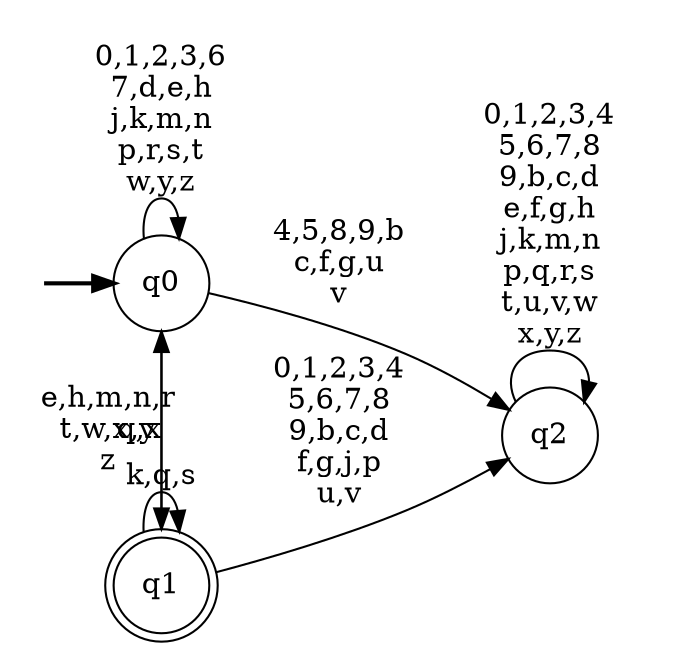 digraph BlueStar {
__start0 [style = invis, shape = none, label = "", width = 0, height = 0];

rankdir=LR;
size="8,5";

s0 [style="filled", color="black", fillcolor="white" shape="circle", label="q0"];
s1 [style="rounded,filled", color="black", fillcolor="white" shape="doublecircle", label="q1"];
s2 [style="filled", color="black", fillcolor="white" shape="circle", label="q2"];
subgraph cluster_main { 
	graph [pad=".75", ranksep="0.15", nodesep="0.15"];
	 style=invis; 
	__start0 -> s0 [penwidth=2];
}
s0 -> s0 [label="0,1,2,3,6\n7,d,e,h\nj,k,m,n\np,r,s,t\nw,y,z"];
s0 -> s1 [label="q,x"];
s0 -> s2 [label="4,5,8,9,b\nc,f,g,u\nv"];
s1 -> s0 [label="e,h,m,n,r\nt,w,x,y\nz"];
s1 -> s1 [label="k,q,s"];
s1 -> s2 [label="0,1,2,3,4\n5,6,7,8\n9,b,c,d\nf,g,j,p\nu,v"];
s2 -> s2 [label="0,1,2,3,4\n5,6,7,8\n9,b,c,d\ne,f,g,h\nj,k,m,n\np,q,r,s\nt,u,v,w\nx,y,z"];

}